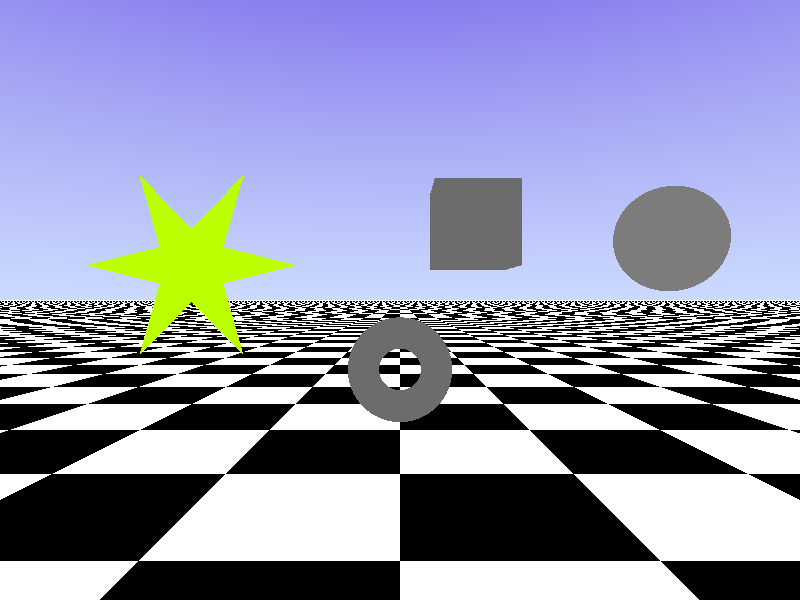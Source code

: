

global_settings{ assumed_gamma 1.0 }
#default{ finish{ ambient 0.1 diffuse 0.9 }} 
//--------------------------------------------------------------------------
#include "colors.inc"
#include "textures.inc"
//--------------------------------------------------------------------------
// camera ------------------------------------------------------------------
#declare Camera_0 = camera {perspective angle 75               // front view
                            location  <0.0 , 1.0 ,-3.0>
                            right     x*image_width/image_height
                            look_at   <0.0 , 1.0 , 0.0>}
#declare Camera_1 = camera {/*ultra_wide_angle*/ angle 90   // diagonal view
                            location  <2.0 , 2.5 ,-3.0>
                            right     x*image_width/image_height
                            look_at   <0.0 , 1.0 , 0.0>}
#declare Camera_2 = camera {/*ultra_wide_angle*/ angle 90  //right side view
                            location  <3.0 , 1.0 , 0.0>
                            right     x*image_width/image_height
                            look_at   <0.0 , 1.0 , 0.0>}
#declare Camera_3 = camera {/*ultra_wide_angle*/ angle 90        // top view
                            location  <0.0 , 3.0 ,-0.001>
                            right     x*image_width/image_height
                            look_at   <0.0 , 1.0 , 0.0>}
camera{Camera_0}
// sun ----------------------------------------------------------------------
light_source{< 3000,3000,-3000> color White}
// sky ----------------------------------------------------------------------
sky_sphere { pigment { gradient <0,1,0>
                       color_map { [0.00 rgb <0.6,0.7,1.0>]
                                   [0.35 rgb <0.1,0.0,0.8>]
                                   [0.65 rgb <0.1,0.0,0.8>]
                                   [1.00 rgb <0.6,0.7,1.0>] 
                                 } 
                       scale 2         
                     } // end of pigment
           } //end of skysphere
//--------------------------------------------------------------------------
//Piso -------------------------------------------------------------------
plane{ <0,1,0>, 0 
       texture{ pigment{ checker color rgb<1,1,1>*1.2 color rgb<0.25,0.15,0.1>*0}
              //normal { bumps 0.75 scale 0.025}
                finish { phong 0.1}
              } // end of texture
     } // end of plane

//-------------------------------------------------------------------------- 
//---------------------------- objects in scene ----------------------------
//--------------------------------------------------------------------------


#declare Ray_Profile = 
box { <-1,-1,-1>,< 1,1,1> 
       scale <1,1,1>*sqrt(2) 

      texture { pigment{ color rgb<0.5,1.0,0.0>*1.0}  
                finish { phong 1}
              } // end of texture
       rotate<0,0,45>
       scale <1,0.36,1> 
       rotate< 45,0,0>
    } // end of box ---------------------------------------
 

#declare Ray =
intersection{
object{ Ray_Profile }  
object{ Ray_Profile scale<1,1,-1>}  
box{ <-2,-1,-1>,<0,1,1> 
     texture { pigment{ color rgb<1,0.0,0.3>}  
               finish { phong  1}
             } // end of texture
    inverse   
   }// end of box
scale<1,0.5,0.5>
}

//----------------------------------------------------------



union{
 #local Nr = 0;     // start
 #local EndNr = 6;  // end
 #while (Nr< EndNr) 
   object{Ray  rotate<0,Nr * 360/EndNr,0>} 

 #local Nr = Nr + 1;// next Nr
 #end // ------------- end of loop  
 
 scale <0.3,0.3,0.3> rotate<90,0,0> translate<-1.20,1.2,0> } // end of union

//------------------------------------------------------- end    

// sample sphere
sphere { <0,0,0>, 1.00 
         texture { Polished_Chrome
                   //pigment{ color Red } // rgb< 1, 0.0, 0.0>}
                   //finish { phong 1 reflection {0.40 metallic 0.5}}
                 } // end of texture 

          scale<0.3,0.3,0.3>  rotate<0,0,0>  translate<1.55,1.35,0>  
       }  // end of sphere ----------------------------------- 

torus { 0.35,0.15 
        texture { pigment{ color rgb<1,1,1>*0.15 }
                  finish { phong 0.4 }
                } // end of texture
        scale <0.6,0.6,0.6> rotate<90,0,0> translate<0,0.60,0>
} // end of torus  -------------------------------   
box { <0,0,0>,< 1.00, 1.00, 1.00>   

      texture { pigment{ color rgb<1,1,1>*0.15}  
                finish { phong 1 reflection{ 0.00 metallic 0.00} } 
              } // end of texture

      scale <0.5,0.5,0.5> rotate<0,0,0> translate<0.2,1.2,0> 
    } // end of box -